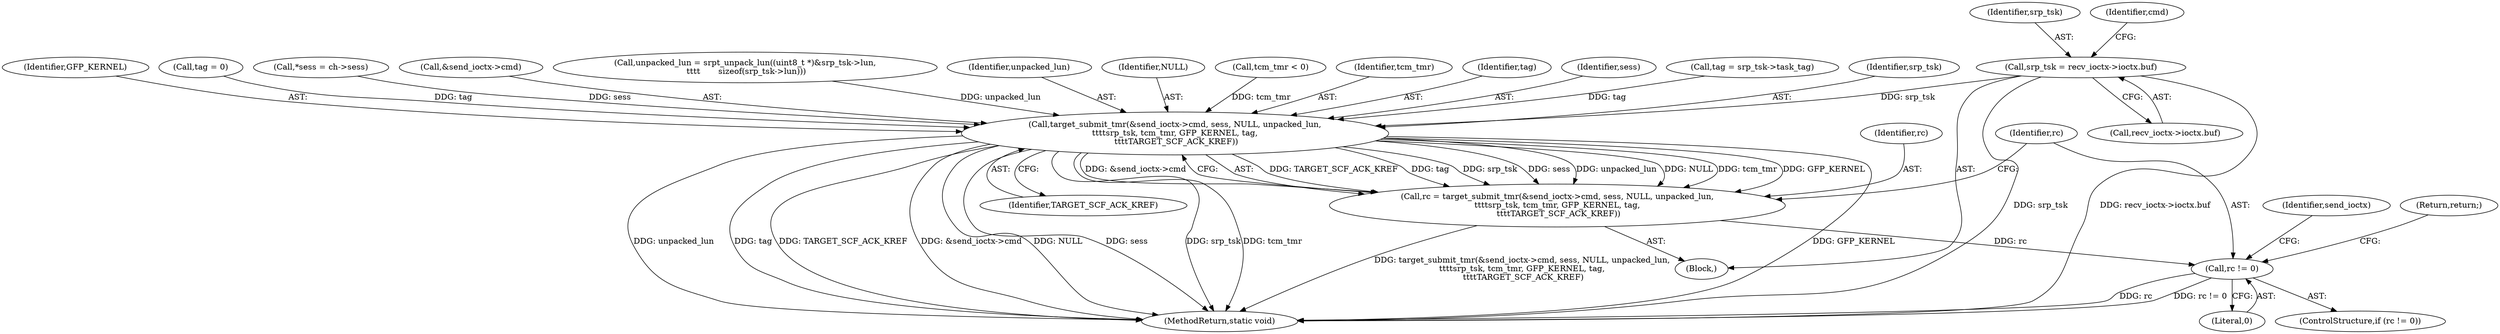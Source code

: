 digraph "0_linux_51093254bf879bc9ce96590400a87897c7498463@API" {
"1000124" [label="(Call,srp_tsk = recv_ioctx->ioctx.buf)"];
"1000236" [label="(Call,target_submit_tmr(&send_ioctx->cmd, sess, NULL, unpacked_lun,\n\t\t\t\tsrp_tsk, tcm_tmr, GFP_KERNEL, tag,\n \t\t\t\tTARGET_SCF_ACK_KREF))"];
"1000234" [label="(Call,rc = target_submit_tmr(&send_ioctx->cmd, sess, NULL, unpacked_lun,\n\t\t\t\tsrp_tsk, tcm_tmr, GFP_KERNEL, tag,\n \t\t\t\tTARGET_SCF_ACK_KREF))"];
"1000250" [label="(Call,rc != 0)"];
"1000251" [label="(Identifier,rc)"];
"1000258" [label="(Identifier,send_ioctx)"];
"1000125" [label="(Identifier,srp_tsk)"];
"1000246" [label="(Identifier,GFP_KERNEL)"];
"1000270" [label="(MethodReturn,static void)"];
"1000236" [label="(Call,target_submit_tmr(&send_ioctx->cmd, sess, NULL, unpacked_lun,\n\t\t\t\tsrp_tsk, tcm_tmr, GFP_KERNEL, tag,\n \t\t\t\tTARGET_SCF_ACK_KREF))"];
"1000116" [label="(Call,tag = 0)"];
"1000109" [label="(Call,*sess = ch->sess)"];
"1000237" [label="(Call,&send_ioctx->cmd)"];
"1000187" [label="(Call,unpacked_lun = srpt_unpack_lun((uint8_t *)&srp_tsk->lun,\n \t\t\t\t       sizeof(srp_tsk->lun)))"];
"1000249" [label="(ControlStructure,if (rc != 0))"];
"1000243" [label="(Identifier,unpacked_lun)"];
"1000132" [label="(Identifier,cmd)"];
"1000124" [label="(Call,srp_tsk = recv_ioctx->ioctx.buf)"];
"1000242" [label="(Identifier,NULL)"];
"1000248" [label="(Identifier,TARGET_SCF_ACK_KREF)"];
"1000235" [label="(Identifier,rc)"];
"1000250" [label="(Call,rc != 0)"];
"1000173" [label="(Call,tcm_tmr < 0)"];
"1000245" [label="(Identifier,tcm_tmr)"];
"1000247" [label="(Identifier,tag)"];
"1000241" [label="(Identifier,sess)"];
"1000234" [label="(Call,rc = target_submit_tmr(&send_ioctx->cmd, sess, NULL, unpacked_lun,\n\t\t\t\tsrp_tsk, tcm_tmr, GFP_KERNEL, tag,\n \t\t\t\tTARGET_SCF_ACK_KREF))"];
"1000229" [label="(Call,tag = srp_tsk->task_tag)"];
"1000264" [label="(Return,return;)"];
"1000105" [label="(Block,)"];
"1000244" [label="(Identifier,srp_tsk)"];
"1000252" [label="(Literal,0)"];
"1000126" [label="(Call,recv_ioctx->ioctx.buf)"];
"1000124" -> "1000105"  [label="AST: "];
"1000124" -> "1000126"  [label="CFG: "];
"1000125" -> "1000124"  [label="AST: "];
"1000126" -> "1000124"  [label="AST: "];
"1000132" -> "1000124"  [label="CFG: "];
"1000124" -> "1000270"  [label="DDG: recv_ioctx->ioctx.buf"];
"1000124" -> "1000270"  [label="DDG: srp_tsk"];
"1000124" -> "1000236"  [label="DDG: srp_tsk"];
"1000236" -> "1000234"  [label="AST: "];
"1000236" -> "1000248"  [label="CFG: "];
"1000237" -> "1000236"  [label="AST: "];
"1000241" -> "1000236"  [label="AST: "];
"1000242" -> "1000236"  [label="AST: "];
"1000243" -> "1000236"  [label="AST: "];
"1000244" -> "1000236"  [label="AST: "];
"1000245" -> "1000236"  [label="AST: "];
"1000246" -> "1000236"  [label="AST: "];
"1000247" -> "1000236"  [label="AST: "];
"1000248" -> "1000236"  [label="AST: "];
"1000234" -> "1000236"  [label="CFG: "];
"1000236" -> "1000270"  [label="DDG: TARGET_SCF_ACK_KREF"];
"1000236" -> "1000270"  [label="DDG: &send_ioctx->cmd"];
"1000236" -> "1000270"  [label="DDG: NULL"];
"1000236" -> "1000270"  [label="DDG: srp_tsk"];
"1000236" -> "1000270"  [label="DDG: tcm_tmr"];
"1000236" -> "1000270"  [label="DDG: GFP_KERNEL"];
"1000236" -> "1000270"  [label="DDG: sess"];
"1000236" -> "1000270"  [label="DDG: unpacked_lun"];
"1000236" -> "1000270"  [label="DDG: tag"];
"1000236" -> "1000234"  [label="DDG: TARGET_SCF_ACK_KREF"];
"1000236" -> "1000234"  [label="DDG: tag"];
"1000236" -> "1000234"  [label="DDG: srp_tsk"];
"1000236" -> "1000234"  [label="DDG: sess"];
"1000236" -> "1000234"  [label="DDG: unpacked_lun"];
"1000236" -> "1000234"  [label="DDG: NULL"];
"1000236" -> "1000234"  [label="DDG: tcm_tmr"];
"1000236" -> "1000234"  [label="DDG: GFP_KERNEL"];
"1000236" -> "1000234"  [label="DDG: &send_ioctx->cmd"];
"1000109" -> "1000236"  [label="DDG: sess"];
"1000187" -> "1000236"  [label="DDG: unpacked_lun"];
"1000173" -> "1000236"  [label="DDG: tcm_tmr"];
"1000116" -> "1000236"  [label="DDG: tag"];
"1000229" -> "1000236"  [label="DDG: tag"];
"1000234" -> "1000105"  [label="AST: "];
"1000235" -> "1000234"  [label="AST: "];
"1000251" -> "1000234"  [label="CFG: "];
"1000234" -> "1000270"  [label="DDG: target_submit_tmr(&send_ioctx->cmd, sess, NULL, unpacked_lun,\n\t\t\t\tsrp_tsk, tcm_tmr, GFP_KERNEL, tag,\n \t\t\t\tTARGET_SCF_ACK_KREF)"];
"1000234" -> "1000250"  [label="DDG: rc"];
"1000250" -> "1000249"  [label="AST: "];
"1000250" -> "1000252"  [label="CFG: "];
"1000251" -> "1000250"  [label="AST: "];
"1000252" -> "1000250"  [label="AST: "];
"1000258" -> "1000250"  [label="CFG: "];
"1000264" -> "1000250"  [label="CFG: "];
"1000250" -> "1000270"  [label="DDG: rc"];
"1000250" -> "1000270"  [label="DDG: rc != 0"];
}
